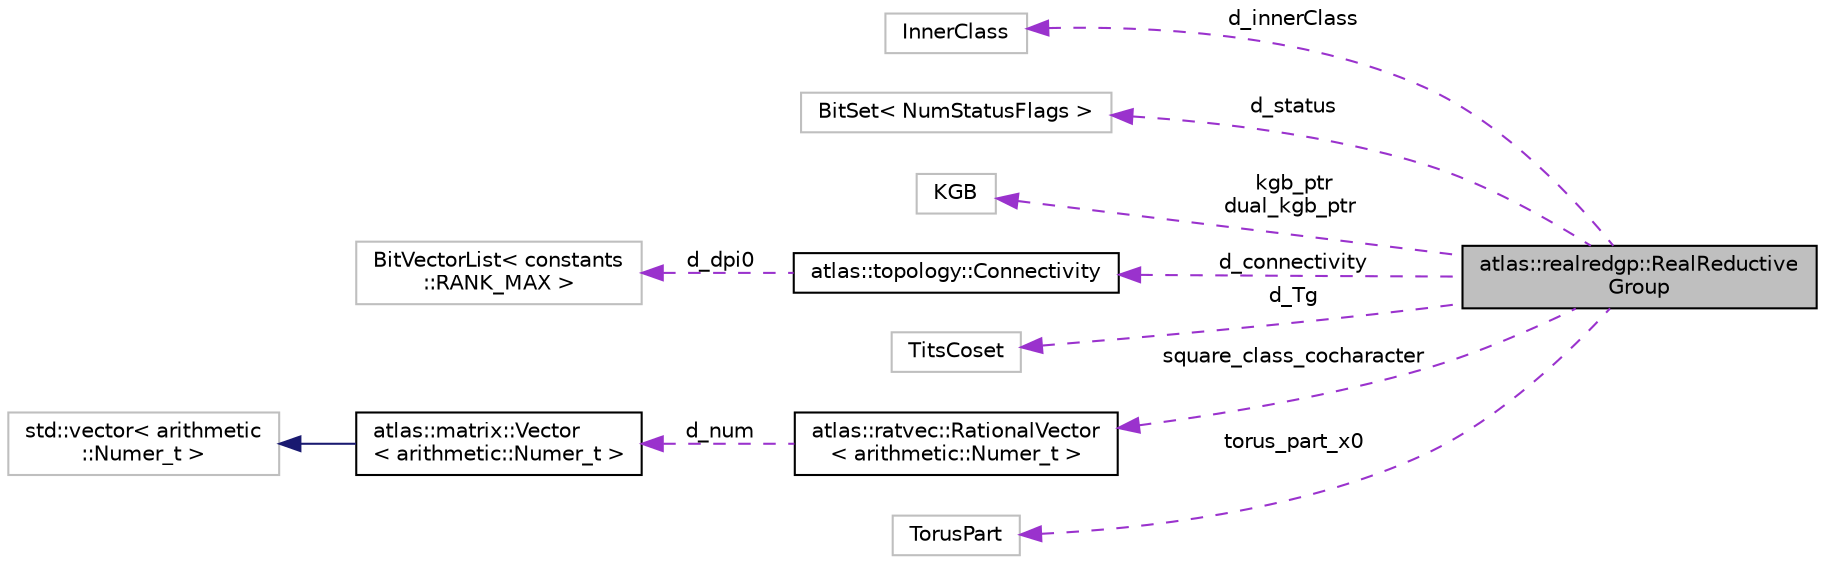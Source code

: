 digraph "atlas::realredgp::RealReductiveGroup"
{
  edge [fontname="Helvetica",fontsize="10",labelfontname="Helvetica",labelfontsize="10"];
  node [fontname="Helvetica",fontsize="10",shape=record];
  rankdir="LR";
  Node1 [label="atlas::realredgp::RealReductive\lGroup",height=0.2,width=0.4,color="black", fillcolor="grey75", style="filled", fontcolor="black"];
  Node2 -> Node1 [dir="back",color="darkorchid3",fontsize="10",style="dashed",label=" d_innerClass" ,fontname="Helvetica"];
  Node2 [label="InnerClass",height=0.2,width=0.4,color="grey75", fillcolor="white", style="filled"];
  Node3 -> Node1 [dir="back",color="darkorchid3",fontsize="10",style="dashed",label=" d_status" ,fontname="Helvetica"];
  Node3 [label="BitSet\< NumStatusFlags \>",height=0.2,width=0.4,color="grey75", fillcolor="white", style="filled"];
  Node4 -> Node1 [dir="back",color="darkorchid3",fontsize="10",style="dashed",label=" kgb_ptr\ndual_kgb_ptr" ,fontname="Helvetica"];
  Node4 [label="KGB",height=0.2,width=0.4,color="grey75", fillcolor="white", style="filled"];
  Node5 -> Node1 [dir="back",color="darkorchid3",fontsize="10",style="dashed",label=" d_connectivity" ,fontname="Helvetica"];
  Node5 [label="atlas::topology::Connectivity",height=0.2,width=0.4,color="black", fillcolor="white", style="filled",URL="$classatlas_1_1topology_1_1Connectivity.html"];
  Node6 -> Node5 [dir="back",color="darkorchid3",fontsize="10",style="dashed",label=" d_dpi0" ,fontname="Helvetica"];
  Node6 [label="BitVectorList\< constants\l::RANK_MAX \>",height=0.2,width=0.4,color="grey75", fillcolor="white", style="filled"];
  Node7 -> Node1 [dir="back",color="darkorchid3",fontsize="10",style="dashed",label=" d_Tg" ,fontname="Helvetica"];
  Node7 [label="TitsCoset",height=0.2,width=0.4,color="grey75", fillcolor="white", style="filled"];
  Node8 -> Node1 [dir="back",color="darkorchid3",fontsize="10",style="dashed",label=" square_class_cocharacter" ,fontname="Helvetica"];
  Node8 [label="atlas::ratvec::RationalVector\l\< arithmetic::Numer_t \>",height=0.2,width=0.4,color="black", fillcolor="white", style="filled",URL="$classatlas_1_1ratvec_1_1RationalVector.html"];
  Node9 -> Node8 [dir="back",color="darkorchid3",fontsize="10",style="dashed",label=" d_num" ,fontname="Helvetica"];
  Node9 [label="atlas::matrix::Vector\l\< arithmetic::Numer_t \>",height=0.2,width=0.4,color="black", fillcolor="white", style="filled",URL="$classatlas_1_1matrix_1_1Vector.html"];
  Node10 -> Node9 [dir="back",color="midnightblue",fontsize="10",style="solid",fontname="Helvetica"];
  Node10 [label="std::vector\< arithmetic\l::Numer_t  \>",height=0.2,width=0.4,color="grey75", fillcolor="white", style="filled"];
  Node11 -> Node1 [dir="back",color="darkorchid3",fontsize="10",style="dashed",label=" torus_part_x0" ,fontname="Helvetica"];
  Node11 [label="TorusPart",height=0.2,width=0.4,color="grey75", fillcolor="white", style="filled"];
}
